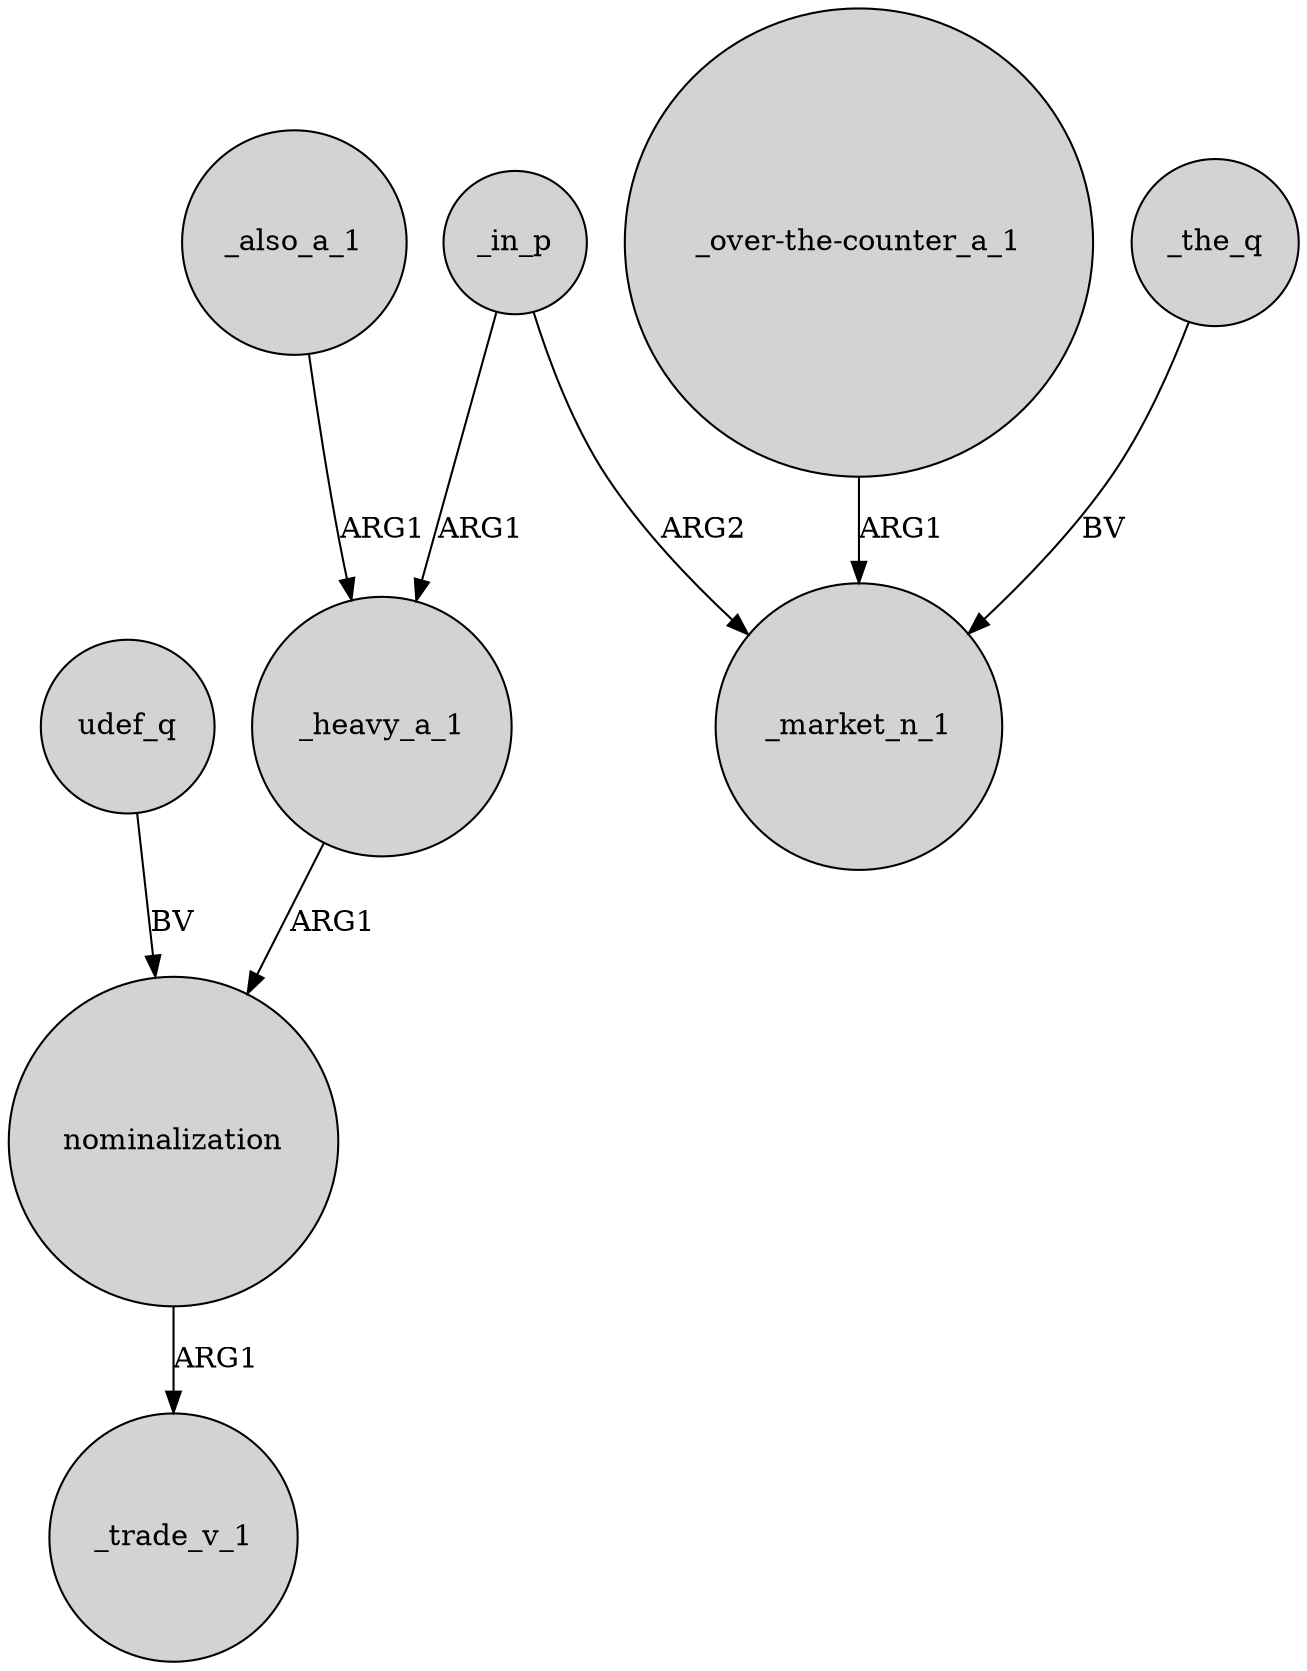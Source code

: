 digraph {
	node [shape=circle style=filled]
	_heavy_a_1 -> nominalization [label=ARG1]
	"_over-the-counter_a_1" -> _market_n_1 [label=ARG1]
	_also_a_1 -> _heavy_a_1 [label=ARG1]
	_the_q -> _market_n_1 [label=BV]
	nominalization -> _trade_v_1 [label=ARG1]
	_in_p -> _heavy_a_1 [label=ARG1]
	udef_q -> nominalization [label=BV]
	_in_p -> _market_n_1 [label=ARG2]
}
